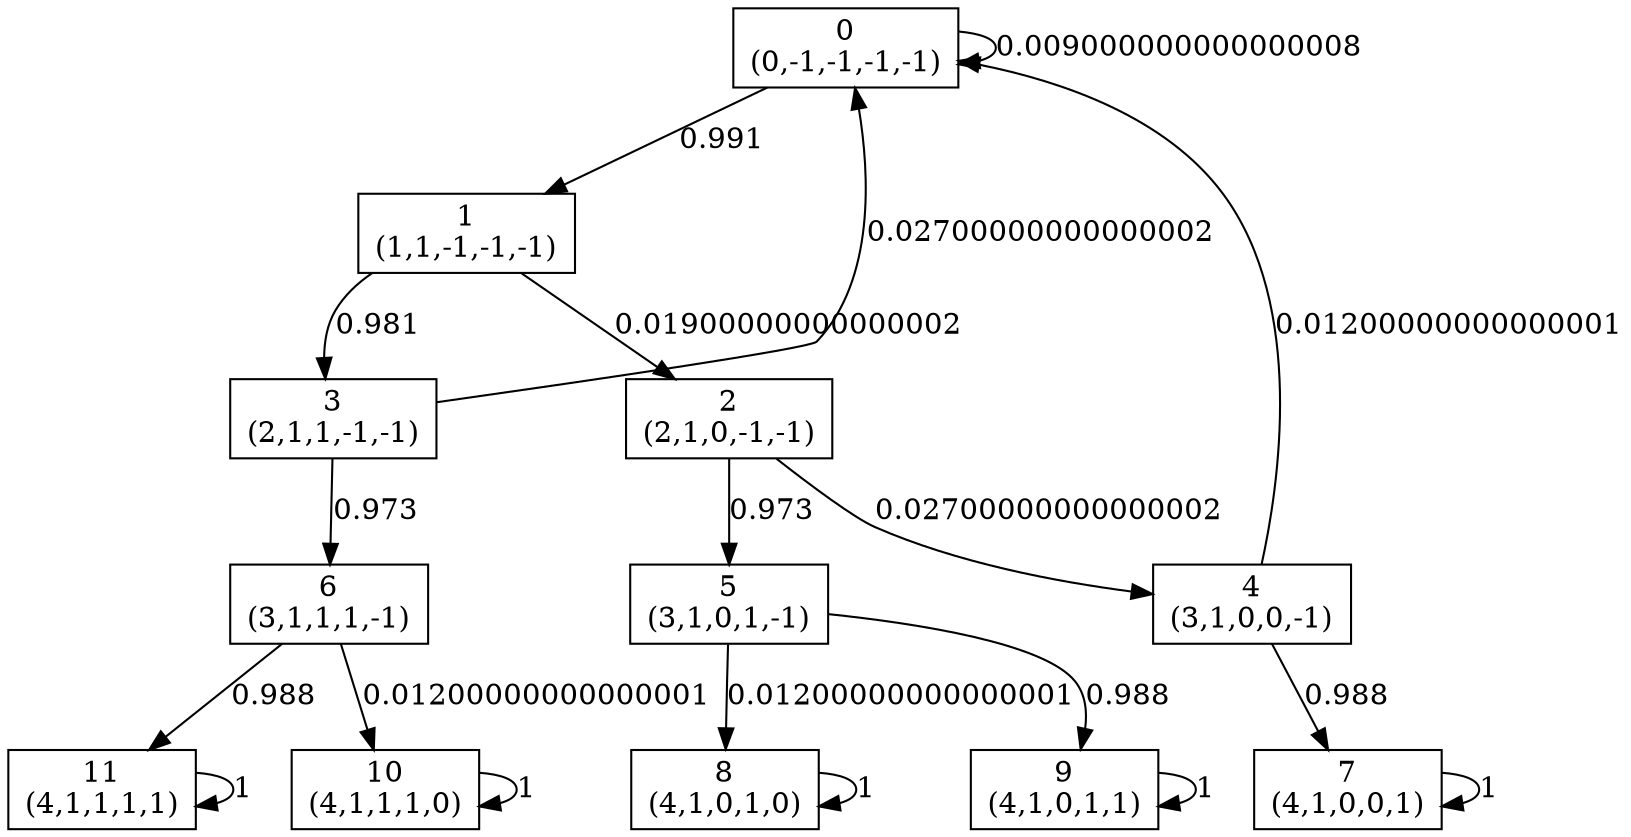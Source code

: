 digraph P {
node [shape=box];
0 -> 0 [ label="0.009000000000000008" ];
0 -> 1 [ label="0.991" ];
1 -> 2 [ label="0.01900000000000002" ];
1 -> 3 [ label="0.981" ];
2 -> 4 [ label="0.02700000000000002" ];
2 -> 5 [ label="0.973" ];
3 -> 0 [ label="0.02700000000000002" ];
3 -> 6 [ label="0.973" ];
4 -> 0 [ label="0.01200000000000001" ];
4 -> 7 [ label="0.988" ];
5 -> 8 [ label="0.01200000000000001" ];
5 -> 9 [ label="0.988" ];
6 -> 10 [ label="0.01200000000000001" ];
6 -> 11 [ label="0.988" ];
7 -> 7 [ label="1" ];
8 -> 8 [ label="1" ];
9 -> 9 [ label="1" ];
10 -> 10 [ label="1" ];
11 -> 11 [ label="1" ];
0 [label="0\n(0,-1,-1,-1,-1)"];
1 [label="1\n(1,1,-1,-1,-1)"];
2 [label="2\n(2,1,0,-1,-1)"];
3 [label="3\n(2,1,1,-1,-1)"];
4 [label="4\n(3,1,0,0,-1)"];
5 [label="5\n(3,1,0,1,-1)"];
6 [label="6\n(3,1,1,1,-1)"];
7 [label="7\n(4,1,0,0,1)"];
8 [label="8\n(4,1,0,1,0)"];
9 [label="9\n(4,1,0,1,1)"];
10 [label="10\n(4,1,1,1,0)"];
11 [label="11\n(4,1,1,1,1)"];
}
